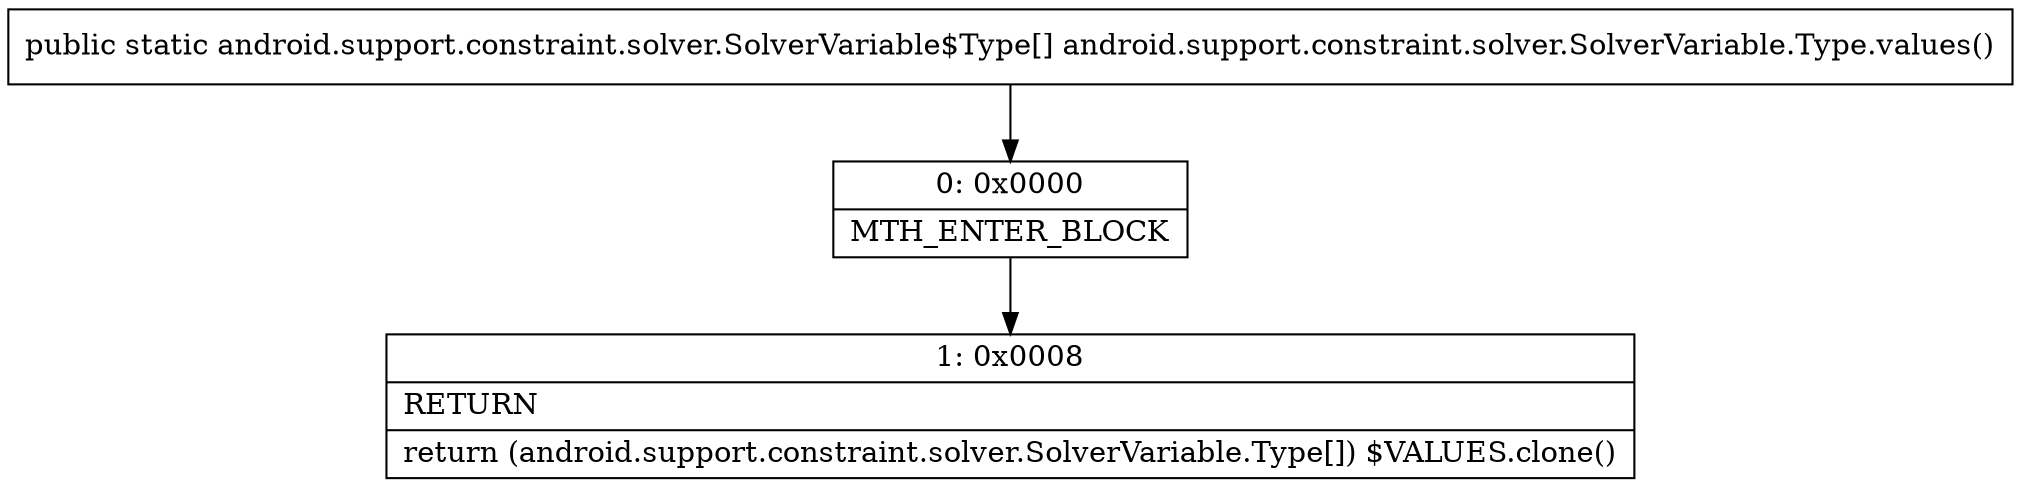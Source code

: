digraph "CFG forandroid.support.constraint.solver.SolverVariable.Type.values()[Landroid\/support\/constraint\/solver\/SolverVariable$Type;" {
Node_0 [shape=record,label="{0\:\ 0x0000|MTH_ENTER_BLOCK\l}"];
Node_1 [shape=record,label="{1\:\ 0x0008|RETURN\l|return (android.support.constraint.solver.SolverVariable.Type[]) $VALUES.clone()\l}"];
MethodNode[shape=record,label="{public static android.support.constraint.solver.SolverVariable$Type[] android.support.constraint.solver.SolverVariable.Type.values() }"];
MethodNode -> Node_0;
Node_0 -> Node_1;
}

